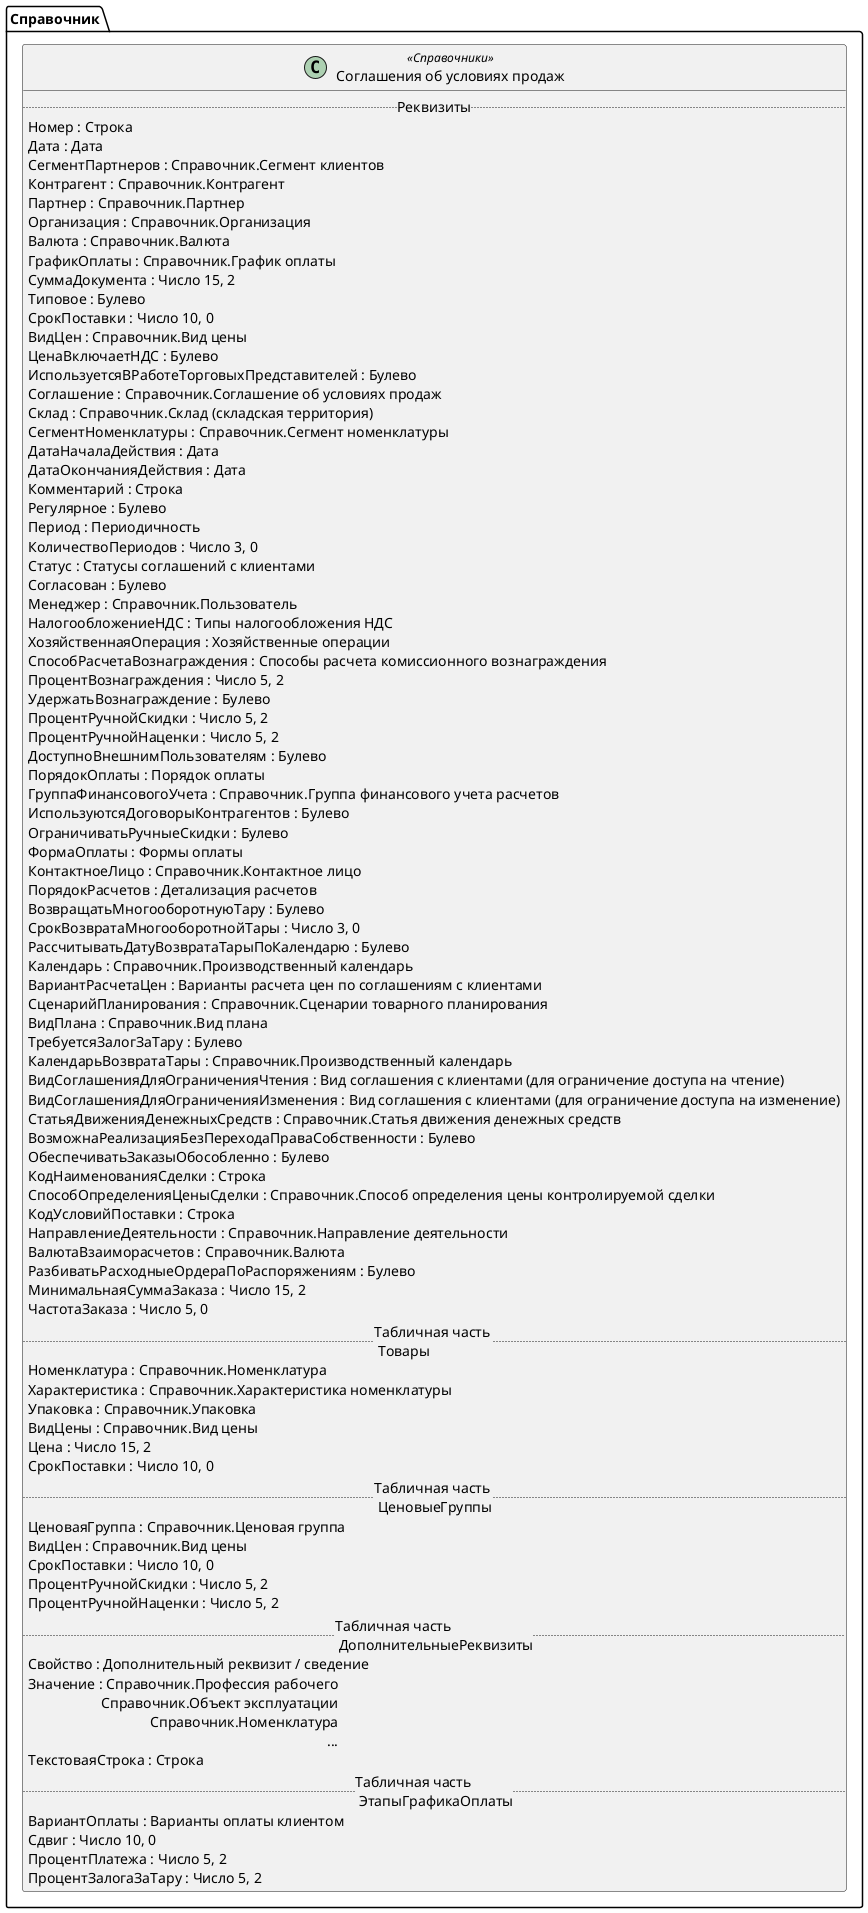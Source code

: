 ﻿@startuml СоглашенияСКлиентами
'!include templates.wsd
'..\include templates.wsd
class Справочник.СоглашенияСКлиентами as "Соглашения об условиях продаж" <<Справочники>>
{
..Реквизиты..
Номер : Строка
Дата : Дата
СегментПартнеров : Справочник.Сегмент клиентов
Контрагент : Справочник.Контрагент
Партнер : Справочник.Партнер
Организация : Справочник.Организация
Валюта : Справочник.Валюта
ГрафикОплаты : Справочник.График оплаты
СуммаДокумента : Число 15, 2
Типовое : Булево
СрокПоставки : Число 10, 0
ВидЦен : Справочник.Вид цены
ЦенаВключаетНДС : Булево
ИспользуетсяВРаботеТорговыхПредставителей : Булево
Соглашение : Справочник.Соглашение об условиях продаж
Склад : Справочник.Склад (складская территория)
СегментНоменклатуры : Справочник.Сегмент номенклатуры
ДатаНачалаДействия : Дата
ДатаОкончанияДействия : Дата
Комментарий : Строка
Регулярное : Булево
Период : Периодичность
КоличествоПериодов : Число 3, 0
Статус : Статусы соглашений с клиентами
Согласован : Булево
Менеджер : Справочник.Пользователь
НалогообложениеНДС : Типы налогообложения НДС
ХозяйственнаяОперация : Хозяйственные операции
СпособРасчетаВознаграждения : Способы расчета комиссионного вознаграждения
ПроцентВознаграждения : Число 5, 2
УдержатьВознаграждение : Булево
ПроцентРучнойСкидки : Число 5, 2
ПроцентРучнойНаценки : Число 5, 2
ДоступноВнешнимПользователям : Булево
ПорядокОплаты : Порядок оплаты
ГруппаФинансовогоУчета : Справочник.Группа финансового учета расчетов
ИспользуютсяДоговорыКонтрагентов : Булево
ОграничиватьРучныеСкидки : Булево
ФормаОплаты : Формы оплаты
КонтактноеЛицо : Справочник.Контактное лицо
ПорядокРасчетов : Детализация расчетов
ВозвращатьМногооборотнуюТару : Булево
СрокВозвратаМногооборотнойТары : Число 3, 0
РассчитыватьДатуВозвратаТарыПоКалендарю : Булево
Календарь : Справочник.Производственный календарь
ВариантРасчетаЦен : Варианты расчета цен по соглашениям с клиентами
СценарийПланирования : Справочник.Сценарии товарного планирования
ВидПлана : Справочник.Вид плана
ТребуетсяЗалогЗаТару : Булево
КалендарьВозвратаТары : Справочник.Производственный календарь
ВидСоглашенияДляОграниченияЧтения : Вид соглашения с клиентами (для ограничение доступа на чтение)
ВидСоглашенияДляОграниченияИзменения : Вид соглашения с клиентами (для ограничение доступа на изменение)
СтатьяДвиженияДенежныхСредств : Справочник.Статья движения денежных средств
ВозможнаРеализацияБезПереходаПраваСобственности : Булево
ОбеспечиватьЗаказыОбособленно : Булево
КодНаименованияСделки : Строка
СпособОпределенияЦеныСделки : Справочник.Способ определения цены контролируемой сделки
КодУсловийПоставки : Строка
НаправлениеДеятельности : Справочник.Направление деятельности
ВалютаВзаиморасчетов : Справочник.Валюта
РазбиватьРасходныеОрдераПоРаспоряжениям : Булево
МинимальнаяСуммаЗаказа : Число 15, 2
ЧастотаЗаказа : Число 5, 0
..Табличная часть \n Товары..
Номенклатура : Справочник.Номенклатура
Характеристика : Справочник.Характеристика номенклатуры
Упаковка : Справочник.Упаковка
ВидЦены : Справочник.Вид цены
Цена : Число 15, 2
СрокПоставки : Число 10, 0
..Табличная часть \n ЦеновыеГруппы..
ЦеноваяГруппа : Справочник.Ценовая группа
ВидЦен : Справочник.Вид цены
СрокПоставки : Число 10, 0
ПроцентРучнойСкидки : Число 5, 2
ПроцентРучнойНаценки : Число 5, 2
..Табличная часть \n ДополнительныеРеквизиты..
Свойство : Дополнительный реквизит / сведение
Значение : Справочник.Профессия рабочего\rСправочник.Объект эксплуатации\rСправочник.Номенклатура\r...
ТекстоваяСтрока : Строка
..Табличная часть \n ЭтапыГрафикаОплаты..
ВариантОплаты : Варианты оплаты клиентом
Сдвиг : Число 10, 0
ПроцентПлатежа : Число 5, 2
ПроцентЗалогаЗаТару : Число 5, 2
}
@enduml
